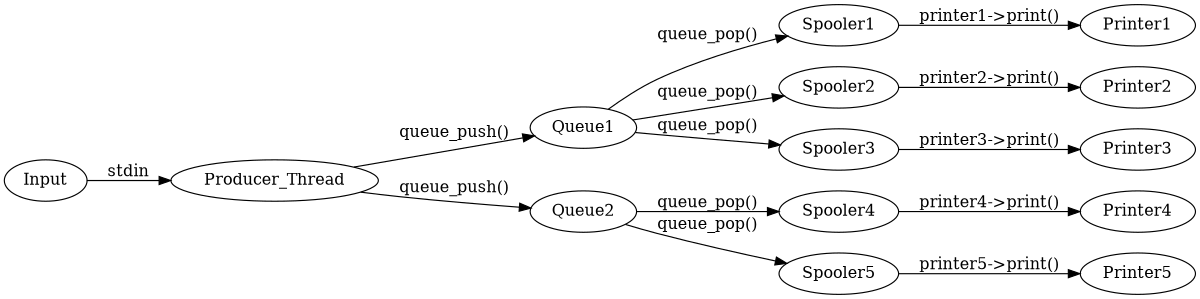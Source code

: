digraph data_flow {
	rankdir=LR;
	size="8,5"
	Input -> Producer_Thread [ label = "stdin" ];
	Producer_Thread -> Queue1 [ label = "queue_push()" ];
	Producer_Thread -> Queue2 [ label = "queue_push()" ];
	Queue1 -> Spooler1 [ label = "queue_pop()" ];
	Queue1 -> Spooler2 [ label = "queue_pop()" ];
	Queue1 -> Spooler3 [ label = "queue_pop()" ];
	Queue2 -> Spooler4 [ label = "queue_pop()" ];
	Queue2 -> Spooler5 [ label = "queue_pop()" ];
	Spooler1 -> Printer1 [ label = "printer1->print()" ];
	Spooler2 -> Printer2 [ label = "printer2->print()" ];
	Spooler3 -> Printer3 [ label = "printer3->print()" ];
	Spooler4 -> Printer4 [ label = "printer4->print()" ];
	Spooler5 -> Printer5 [ label = "printer5->print()" ];
}
